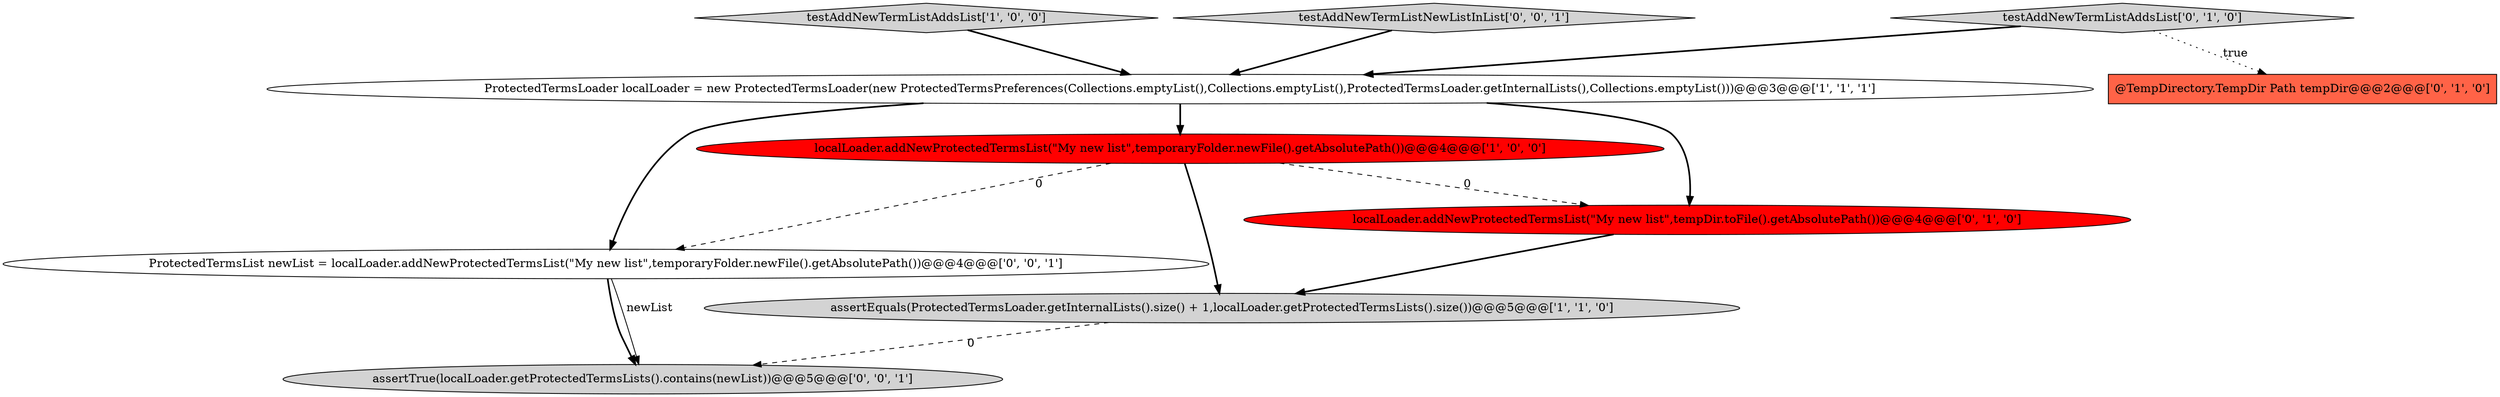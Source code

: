 digraph {
8 [style = filled, label = "ProtectedTermsList newList = localLoader.addNewProtectedTermsList(\"My new list\",temporaryFolder.newFile().getAbsolutePath())@@@4@@@['0', '0', '1']", fillcolor = white, shape = ellipse image = "AAA0AAABBB3BBB"];
0 [style = filled, label = "ProtectedTermsLoader localLoader = new ProtectedTermsLoader(new ProtectedTermsPreferences(Collections.emptyList(),Collections.emptyList(),ProtectedTermsLoader.getInternalLists(),Collections.emptyList()))@@@3@@@['1', '1', '1']", fillcolor = white, shape = ellipse image = "AAA0AAABBB1BBB"];
1 [style = filled, label = "localLoader.addNewProtectedTermsList(\"My new list\",temporaryFolder.newFile().getAbsolutePath())@@@4@@@['1', '0', '0']", fillcolor = red, shape = ellipse image = "AAA1AAABBB1BBB"];
3 [style = filled, label = "testAddNewTermListAddsList['1', '0', '0']", fillcolor = lightgray, shape = diamond image = "AAA0AAABBB1BBB"];
5 [style = filled, label = "@TempDirectory.TempDir Path tempDir@@@2@@@['0', '1', '0']", fillcolor = tomato, shape = box image = "AAA1AAABBB2BBB"];
7 [style = filled, label = "assertTrue(localLoader.getProtectedTermsLists().contains(newList))@@@5@@@['0', '0', '1']", fillcolor = lightgray, shape = ellipse image = "AAA0AAABBB3BBB"];
6 [style = filled, label = "testAddNewTermListAddsList['0', '1', '0']", fillcolor = lightgray, shape = diamond image = "AAA0AAABBB2BBB"];
2 [style = filled, label = "assertEquals(ProtectedTermsLoader.getInternalLists().size() + 1,localLoader.getProtectedTermsLists().size())@@@5@@@['1', '1', '0']", fillcolor = lightgray, shape = ellipse image = "AAA0AAABBB1BBB"];
9 [style = filled, label = "testAddNewTermListNewListInList['0', '0', '1']", fillcolor = lightgray, shape = diamond image = "AAA0AAABBB3BBB"];
4 [style = filled, label = "localLoader.addNewProtectedTermsList(\"My new list\",tempDir.toFile().getAbsolutePath())@@@4@@@['0', '1', '0']", fillcolor = red, shape = ellipse image = "AAA1AAABBB2BBB"];
1->4 [style = dashed, label="0"];
1->8 [style = dashed, label="0"];
1->2 [style = bold, label=""];
6->0 [style = bold, label=""];
4->2 [style = bold, label=""];
9->0 [style = bold, label=""];
8->7 [style = solid, label="newList"];
2->7 [style = dashed, label="0"];
0->4 [style = bold, label=""];
0->1 [style = bold, label=""];
3->0 [style = bold, label=""];
8->7 [style = bold, label=""];
6->5 [style = dotted, label="true"];
0->8 [style = bold, label=""];
}
